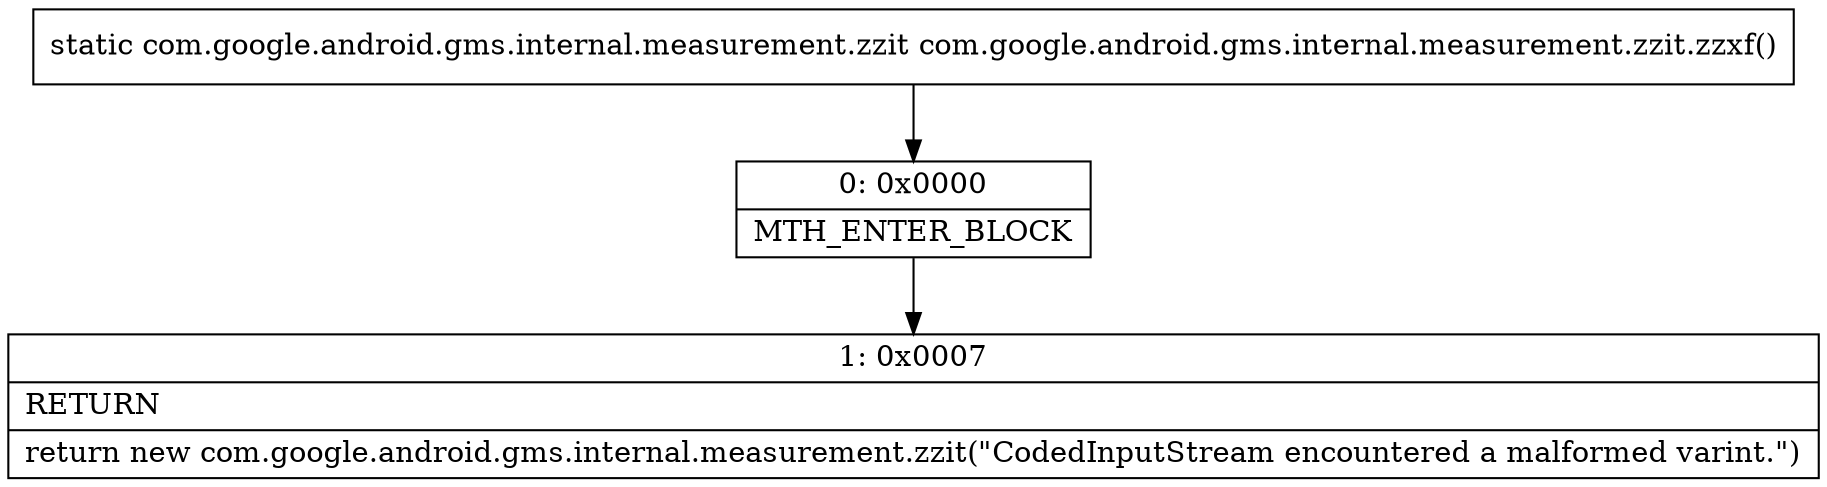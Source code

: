 digraph "CFG forcom.google.android.gms.internal.measurement.zzit.zzxf()Lcom\/google\/android\/gms\/internal\/measurement\/zzit;" {
Node_0 [shape=record,label="{0\:\ 0x0000|MTH_ENTER_BLOCK\l}"];
Node_1 [shape=record,label="{1\:\ 0x0007|RETURN\l|return new com.google.android.gms.internal.measurement.zzit(\"CodedInputStream encountered a malformed varint.\")\l}"];
MethodNode[shape=record,label="{static com.google.android.gms.internal.measurement.zzit com.google.android.gms.internal.measurement.zzit.zzxf() }"];
MethodNode -> Node_0;
Node_0 -> Node_1;
}


